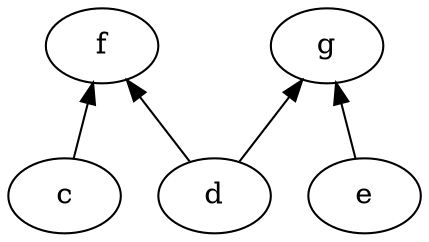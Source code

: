 digraph G {
Graph [rankdir=BT]
20 [label="c"]
21 [label="d"]
22 [label="e"]
23 [label="f"]
24 [label="g"]
20->23
21->23
21->24
22->24
}